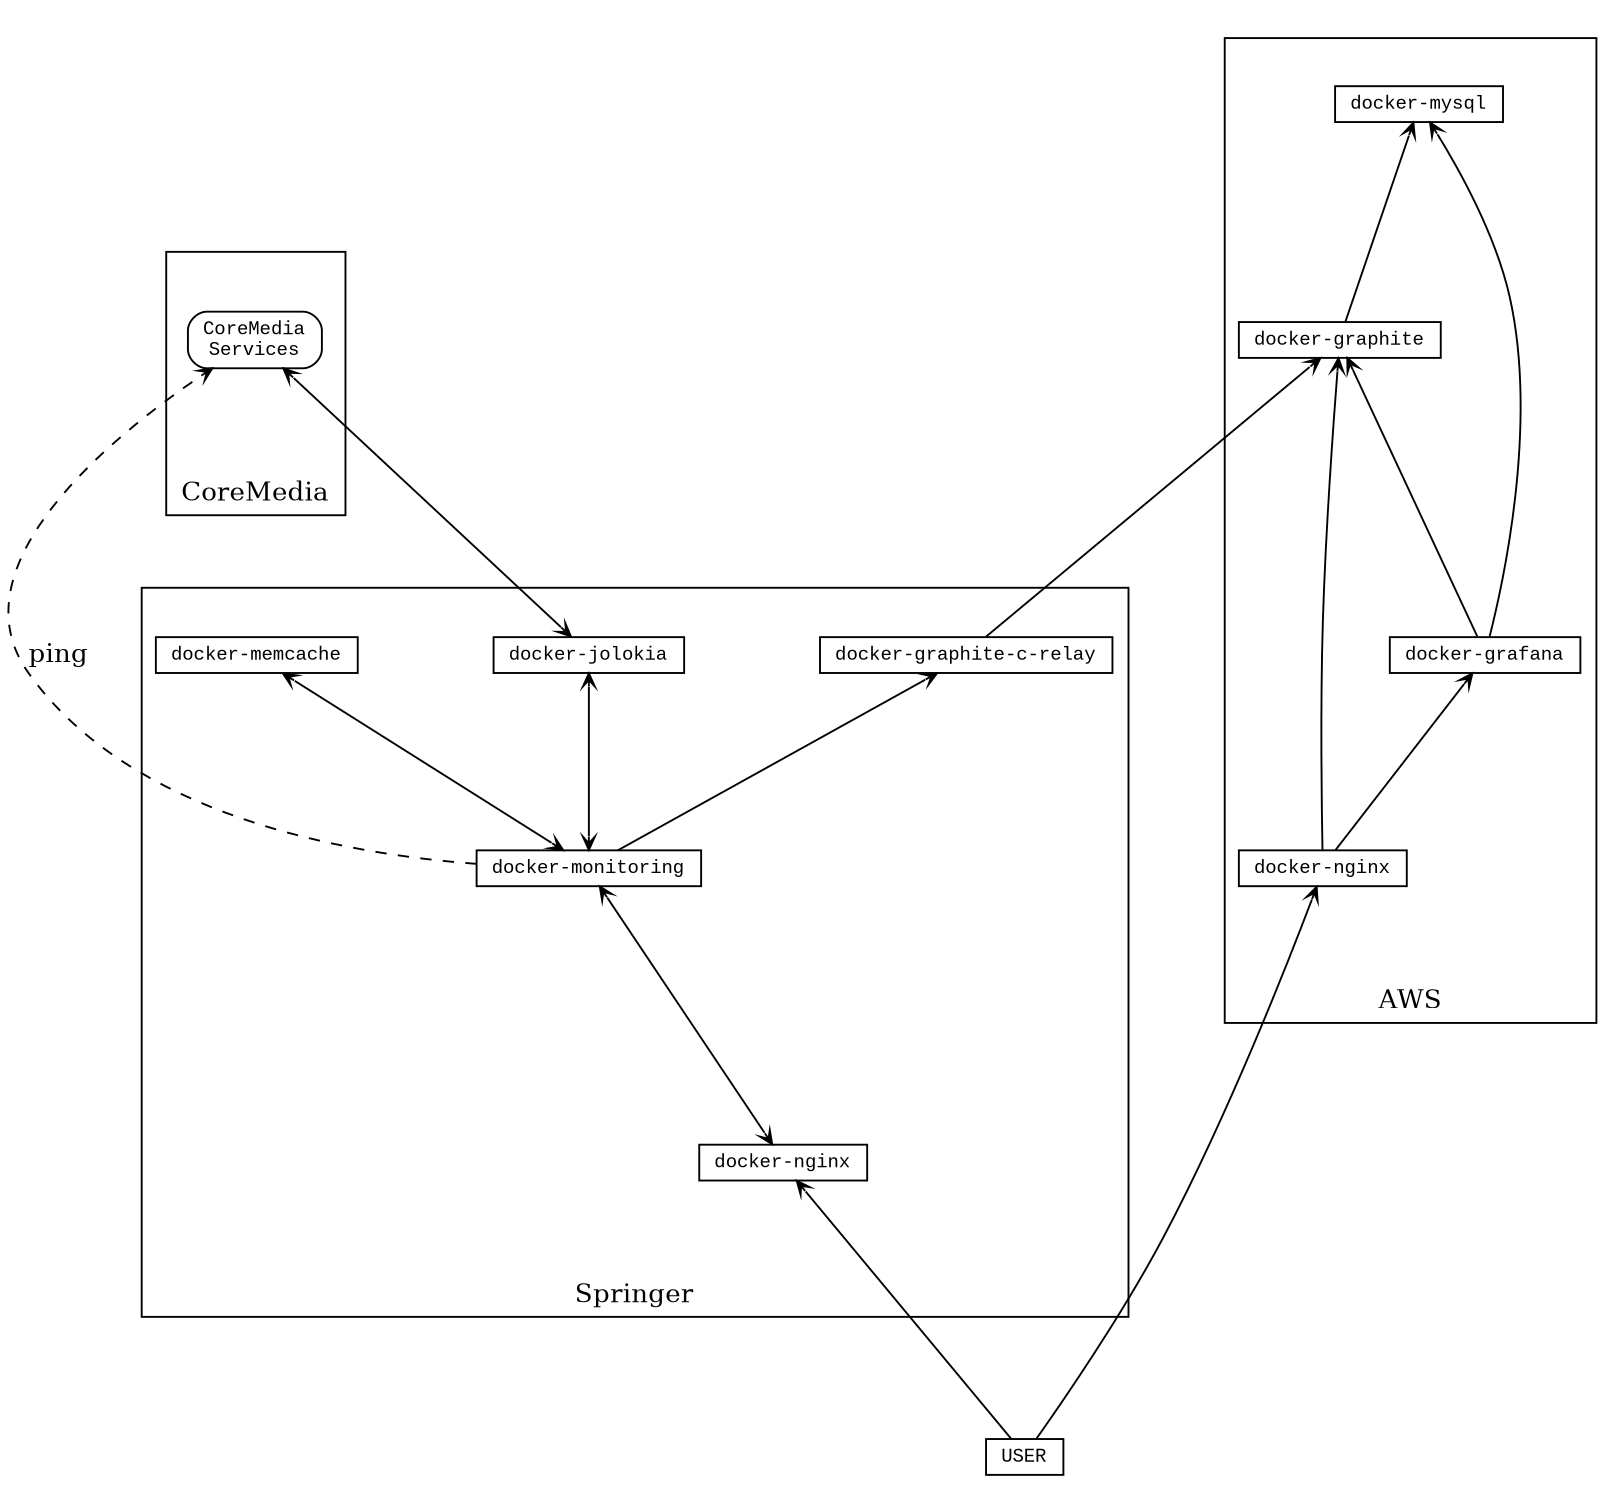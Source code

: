 // create: dot overview.dot  -Tpng -o assets/overview.png

digraph G {

  nodesep=1.0 // increases the separation between nodes
  ratio=1
  overlap=false
  start=1
  concentrate=false
  size="15,10";
//  rankdir="LR";

  rankdir="BT";

  node [
    fontname="Courier New",
    fontsize=10,
    height=0.2,
    width=0.2,
    shape=box
  ]
  edge [
    style=solid,
    arrowhead="vee",
    arrowtail="vee",
    arrowsize="0.7",
  ]

  subgraph level0{

    user                [label="USER",shape=box]

//     { rank=same; user, coremedia }
  }

  subgraph cluster_aws{
    label = "AWS";
    nginx               [label="docker-nginx"];
    database            [label="docker-mysql"];
//     icinga2core         [label="docker-icinga2"];
//     icingaweb2          [label="docker-icingaweb2"];
    graphite            [label="docker-graphite"];
    grafana             [label="docker-grafana"];
//     { rank=same; icingaweb2 grafana }
//     { rank=same; database graphite }
  }

  subgraph cluster_springer{
    label = "Springer";
    nginx2              [label="docker-nginx"];
    memcache            [label="docker-memcache"];
    jolokia             [label="docker-jolokia"];
    graphiteRelay       [label="docker-graphite-c-relay"];
    cmMonitoring        [label="docker-monitoring"];
//     icinga2satelite    [label="docker-icinga2satelite"];

    { rank=same; memcache, jolokia, graphiteRelay }
  }

  subgraph cluster_cm{
    label = "CoreMedia";
    coremedia           [label="CoreMedia\nServices",shape=box,style=rounded];
  }

  user -> nginx
  user -> nginx2


//   { rank=same; icingaweb2 grafana cmMonitoring }
//   { rank=same; icinga2core jolokia }
//   { rank=same; graphite database memcache jolokia }

  nginx2 -> cmMonitoring [dir=both]
  nginx -> grafana
  nginx -> graphite
//   nginx -> icinga2core
//   nginx -> icingaweb2

//   icinga2satelite -> icinga2core
//   icinga2satelite  -> coremedia

  cmMonitoring -> coremedia [style=dashed,label="ping"]
  cmMonitoring -> jolokia  [dir=both]
  cmMonitoring -> memcache [dir=both]
  cmMonitoring -> graphiteRelay

  graphiteRelay -> graphite

//   icinga2core  -> database
//   icinga2core  -> memcache
//   icingaweb2   -> database

  grafana      -> database
  grafana      -> graphite
//   grafana      -> memcache

  graphite     -> database

  jolokia      -> coremedia [dir=both]

}
